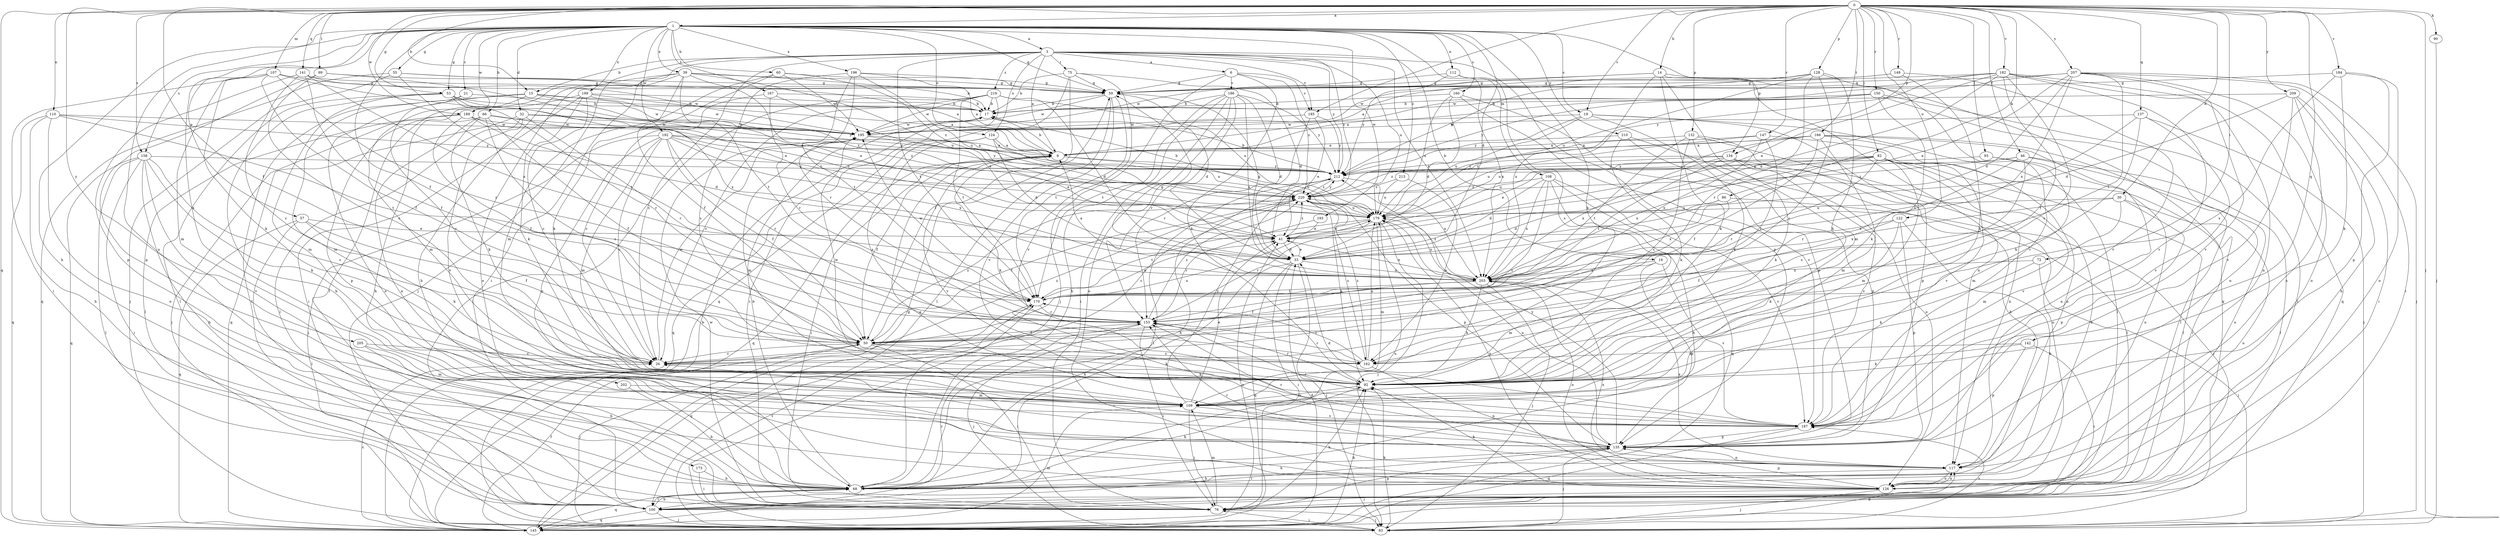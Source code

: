 strict digraph  {
0;
1;
3;
6;
9;
14;
15;
16;
17;
19;
21;
26;
30;
32;
33;
39;
41;
46;
50;
53;
55;
57;
59;
60;
66;
68;
72;
75;
76;
82;
83;
86;
90;
92;
93;
99;
100;
107;
108;
109;
110;
112;
117;
122;
124;
126;
128;
132;
134;
135;
137;
141;
142;
145;
147;
149;
150;
153;
158;
160;
162;
166;
167;
170;
173;
179;
182;
184;
185;
186;
187;
189;
192;
193;
195;
196;
199;
202;
203;
205;
207;
209;
210;
212;
213;
219;
220;
0 -> 1  [label=a];
0 -> 14  [label=b];
0 -> 15  [label=b];
0 -> 19  [label=c];
0 -> 30  [label=d];
0 -> 46  [label=f];
0 -> 50  [label=f];
0 -> 53  [label=g];
0 -> 72  [label=i];
0 -> 82  [label=j];
0 -> 83  [label=j];
0 -> 86  [label=k];
0 -> 90  [label=k];
0 -> 93  [label=l];
0 -> 99  [label=l];
0 -> 107  [label=m];
0 -> 110  [label=n];
0 -> 122  [label=o];
0 -> 128  [label=p];
0 -> 132  [label=p];
0 -> 134  [label=p];
0 -> 137  [label=q];
0 -> 141  [label=q];
0 -> 142  [label=q];
0 -> 145  [label=q];
0 -> 147  [label=r];
0 -> 149  [label=r];
0 -> 150  [label=r];
0 -> 158  [label=s];
0 -> 166  [label=t];
0 -> 182  [label=v];
0 -> 184  [label=v];
0 -> 185  [label=v];
0 -> 189  [label=w];
0 -> 205  [label=y];
0 -> 207  [label=y];
0 -> 209  [label=y];
1 -> 3  [label=a];
1 -> 19  [label=c];
1 -> 21  [label=c];
1 -> 32  [label=d];
1 -> 33  [label=d];
1 -> 39  [label=e];
1 -> 50  [label=f];
1 -> 53  [label=g];
1 -> 55  [label=g];
1 -> 57  [label=g];
1 -> 59  [label=g];
1 -> 60  [label=h];
1 -> 66  [label=h];
1 -> 68  [label=h];
1 -> 92  [label=k];
1 -> 108  [label=m];
1 -> 112  [label=n];
1 -> 124  [label=o];
1 -> 134  [label=p];
1 -> 158  [label=s];
1 -> 160  [label=s];
1 -> 167  [label=t];
1 -> 173  [label=u];
1 -> 189  [label=w];
1 -> 192  [label=w];
1 -> 193  [label=w];
1 -> 196  [label=x];
1 -> 199  [label=x];
1 -> 202  [label=x];
1 -> 210  [label=y];
1 -> 213  [label=z];
3 -> 6  [label=a];
3 -> 9  [label=a];
3 -> 15  [label=b];
3 -> 16  [label=b];
3 -> 26  [label=c];
3 -> 75  [label=i];
3 -> 76  [label=i];
3 -> 83  [label=j];
3 -> 124  [label=o];
3 -> 135  [label=p];
3 -> 170  [label=t];
3 -> 179  [label=u];
3 -> 185  [label=v];
3 -> 203  [label=x];
3 -> 212  [label=y];
3 -> 219  [label=z];
3 -> 220  [label=z];
6 -> 59  [label=g];
6 -> 83  [label=j];
6 -> 92  [label=k];
6 -> 185  [label=v];
6 -> 186  [label=v];
6 -> 220  [label=z];
9 -> 17  [label=b];
9 -> 50  [label=f];
9 -> 76  [label=i];
9 -> 92  [label=k];
9 -> 145  [label=q];
9 -> 179  [label=u];
9 -> 187  [label=v];
9 -> 212  [label=y];
14 -> 59  [label=g];
14 -> 92  [label=k];
14 -> 109  [label=m];
14 -> 117  [label=n];
14 -> 145  [label=q];
14 -> 195  [label=w];
14 -> 203  [label=x];
15 -> 17  [label=b];
15 -> 100  [label=l];
15 -> 109  [label=m];
15 -> 126  [label=o];
15 -> 195  [label=w];
15 -> 220  [label=z];
16 -> 109  [label=m];
16 -> 135  [label=p];
16 -> 187  [label=v];
16 -> 203  [label=x];
17 -> 195  [label=w];
19 -> 92  [label=k];
19 -> 100  [label=l];
19 -> 135  [label=p];
19 -> 179  [label=u];
19 -> 195  [label=w];
19 -> 212  [label=y];
21 -> 17  [label=b];
21 -> 26  [label=c];
21 -> 109  [label=m];
26 -> 92  [label=k];
26 -> 195  [label=w];
26 -> 220  [label=z];
30 -> 109  [label=m];
30 -> 126  [label=o];
30 -> 135  [label=p];
30 -> 179  [label=u];
30 -> 203  [label=x];
32 -> 100  [label=l];
32 -> 145  [label=q];
32 -> 153  [label=r];
32 -> 187  [label=v];
32 -> 195  [label=w];
32 -> 212  [label=y];
33 -> 41  [label=e];
33 -> 59  [label=g];
33 -> 68  [label=h];
33 -> 76  [label=i];
33 -> 83  [label=j];
33 -> 145  [label=q];
33 -> 203  [label=x];
39 -> 17  [label=b];
39 -> 41  [label=e];
39 -> 50  [label=f];
39 -> 59  [label=g];
39 -> 68  [label=h];
39 -> 100  [label=l];
39 -> 126  [label=o];
39 -> 170  [label=t];
39 -> 179  [label=u];
41 -> 33  [label=d];
41 -> 203  [label=x];
41 -> 220  [label=z];
46 -> 100  [label=l];
46 -> 126  [label=o];
46 -> 153  [label=r];
46 -> 162  [label=s];
46 -> 212  [label=y];
46 -> 220  [label=z];
50 -> 26  [label=c];
50 -> 76  [label=i];
50 -> 83  [label=j];
50 -> 92  [label=k];
50 -> 162  [label=s];
50 -> 179  [label=u];
50 -> 220  [label=z];
53 -> 17  [label=b];
53 -> 68  [label=h];
53 -> 100  [label=l];
53 -> 109  [label=m];
53 -> 153  [label=r];
53 -> 203  [label=x];
53 -> 212  [label=y];
55 -> 9  [label=a];
55 -> 59  [label=g];
55 -> 83  [label=j];
55 -> 145  [label=q];
55 -> 170  [label=t];
57 -> 41  [label=e];
57 -> 50  [label=f];
57 -> 92  [label=k];
57 -> 100  [label=l];
57 -> 145  [label=q];
59 -> 17  [label=b];
59 -> 33  [label=d];
59 -> 100  [label=l];
59 -> 170  [label=t];
59 -> 187  [label=v];
59 -> 195  [label=w];
60 -> 59  [label=g];
60 -> 92  [label=k];
60 -> 109  [label=m];
60 -> 195  [label=w];
60 -> 220  [label=z];
66 -> 50  [label=f];
66 -> 83  [label=j];
66 -> 92  [label=k];
66 -> 117  [label=n];
66 -> 162  [label=s];
66 -> 195  [label=w];
66 -> 220  [label=z];
68 -> 17  [label=b];
68 -> 92  [label=k];
68 -> 100  [label=l];
68 -> 145  [label=q];
68 -> 170  [label=t];
68 -> 179  [label=u];
72 -> 83  [label=j];
72 -> 92  [label=k];
72 -> 203  [label=x];
75 -> 17  [label=b];
75 -> 33  [label=d];
75 -> 50  [label=f];
75 -> 59  [label=g];
75 -> 145  [label=q];
75 -> 187  [label=v];
76 -> 83  [label=j];
76 -> 92  [label=k];
76 -> 109  [label=m];
76 -> 135  [label=p];
76 -> 195  [label=w];
82 -> 41  [label=e];
82 -> 68  [label=h];
82 -> 76  [label=i];
82 -> 100  [label=l];
82 -> 109  [label=m];
82 -> 153  [label=r];
82 -> 179  [label=u];
82 -> 187  [label=v];
82 -> 203  [label=x];
82 -> 212  [label=y];
83 -> 17  [label=b];
83 -> 76  [label=i];
83 -> 92  [label=k];
83 -> 117  [label=n];
83 -> 170  [label=t];
83 -> 187  [label=v];
86 -> 33  [label=d];
86 -> 76  [label=i];
86 -> 179  [label=u];
86 -> 203  [label=x];
90 -> 83  [label=j];
92 -> 109  [label=m];
92 -> 153  [label=r];
92 -> 195  [label=w];
93 -> 109  [label=m];
93 -> 126  [label=o];
93 -> 212  [label=y];
99 -> 26  [label=c];
99 -> 59  [label=g];
99 -> 135  [label=p];
99 -> 179  [label=u];
100 -> 68  [label=h];
100 -> 83  [label=j];
100 -> 145  [label=q];
107 -> 41  [label=e];
107 -> 50  [label=f];
107 -> 59  [label=g];
107 -> 76  [label=i];
107 -> 92  [label=k];
107 -> 109  [label=m];
107 -> 153  [label=r];
108 -> 26  [label=c];
108 -> 33  [label=d];
108 -> 68  [label=h];
108 -> 145  [label=q];
108 -> 187  [label=v];
108 -> 203  [label=x];
108 -> 220  [label=z];
109 -> 41  [label=e];
109 -> 76  [label=i];
109 -> 187  [label=v];
109 -> 212  [label=y];
110 -> 68  [label=h];
110 -> 126  [label=o];
110 -> 145  [label=q];
110 -> 170  [label=t];
110 -> 195  [label=w];
110 -> 212  [label=y];
112 -> 59  [label=g];
112 -> 162  [label=s];
112 -> 203  [label=x];
112 -> 212  [label=y];
117 -> 9  [label=a];
117 -> 68  [label=h];
117 -> 126  [label=o];
117 -> 153  [label=r];
117 -> 203  [label=x];
122 -> 41  [label=e];
122 -> 50  [label=f];
122 -> 68  [label=h];
122 -> 92  [label=k];
122 -> 135  [label=p];
124 -> 9  [label=a];
124 -> 33  [label=d];
124 -> 145  [label=q];
124 -> 162  [label=s];
124 -> 179  [label=u];
126 -> 76  [label=i];
126 -> 83  [label=j];
126 -> 92  [label=k];
126 -> 117  [label=n];
126 -> 135  [label=p];
126 -> 179  [label=u];
126 -> 203  [label=x];
128 -> 26  [label=c];
128 -> 59  [label=g];
128 -> 92  [label=k];
128 -> 153  [label=r];
128 -> 179  [label=u];
128 -> 187  [label=v];
128 -> 212  [label=y];
132 -> 9  [label=a];
132 -> 26  [label=c];
132 -> 68  [label=h];
132 -> 92  [label=k];
132 -> 117  [label=n];
132 -> 170  [label=t];
134 -> 100  [label=l];
134 -> 126  [label=o];
134 -> 170  [label=t];
134 -> 187  [label=v];
134 -> 203  [label=x];
134 -> 212  [label=y];
134 -> 220  [label=z];
135 -> 26  [label=c];
135 -> 68  [label=h];
135 -> 83  [label=j];
135 -> 100  [label=l];
135 -> 117  [label=n];
135 -> 153  [label=r];
135 -> 179  [label=u];
135 -> 212  [label=y];
137 -> 83  [label=j];
137 -> 92  [label=k];
137 -> 170  [label=t];
137 -> 187  [label=v];
137 -> 195  [label=w];
141 -> 26  [label=c];
141 -> 50  [label=f];
141 -> 59  [label=g];
141 -> 135  [label=p];
141 -> 195  [label=w];
141 -> 203  [label=x];
142 -> 76  [label=i];
142 -> 92  [label=k];
142 -> 135  [label=p];
142 -> 162  [label=s];
145 -> 26  [label=c];
145 -> 33  [label=d];
145 -> 41  [label=e];
145 -> 50  [label=f];
145 -> 59  [label=g];
145 -> 92  [label=k];
145 -> 109  [label=m];
145 -> 153  [label=r];
147 -> 9  [label=a];
147 -> 117  [label=n];
147 -> 153  [label=r];
147 -> 179  [label=u];
147 -> 203  [label=x];
149 -> 9  [label=a];
149 -> 59  [label=g];
149 -> 92  [label=k];
149 -> 187  [label=v];
150 -> 9  [label=a];
150 -> 17  [label=b];
150 -> 76  [label=i];
150 -> 92  [label=k];
150 -> 117  [label=n];
150 -> 212  [label=y];
153 -> 50  [label=f];
153 -> 76  [label=i];
153 -> 83  [label=j];
153 -> 220  [label=z];
158 -> 26  [label=c];
158 -> 68  [label=h];
158 -> 76  [label=i];
158 -> 92  [label=k];
158 -> 100  [label=l];
158 -> 145  [label=q];
158 -> 187  [label=v];
158 -> 212  [label=y];
160 -> 17  [label=b];
160 -> 33  [label=d];
160 -> 135  [label=p];
160 -> 179  [label=u];
160 -> 187  [label=v];
162 -> 117  [label=n];
162 -> 153  [label=r];
162 -> 170  [label=t];
162 -> 179  [label=u];
162 -> 220  [label=z];
166 -> 9  [label=a];
166 -> 50  [label=f];
166 -> 100  [label=l];
166 -> 109  [label=m];
166 -> 117  [label=n];
166 -> 179  [label=u];
166 -> 187  [label=v];
166 -> 220  [label=z];
167 -> 17  [label=b];
167 -> 26  [label=c];
167 -> 41  [label=e];
167 -> 153  [label=r];
170 -> 41  [label=e];
170 -> 145  [label=q];
170 -> 153  [label=r];
170 -> 195  [label=w];
173 -> 68  [label=h];
173 -> 76  [label=i];
179 -> 41  [label=e];
179 -> 83  [label=j];
179 -> 109  [label=m];
179 -> 153  [label=r];
179 -> 170  [label=t];
182 -> 33  [label=d];
182 -> 41  [label=e];
182 -> 50  [label=f];
182 -> 59  [label=g];
182 -> 117  [label=n];
182 -> 145  [label=q];
182 -> 162  [label=s];
182 -> 187  [label=v];
182 -> 195  [label=w];
182 -> 212  [label=y];
184 -> 59  [label=g];
184 -> 92  [label=k];
184 -> 126  [label=o];
184 -> 135  [label=p];
184 -> 162  [label=s];
185 -> 41  [label=e];
185 -> 153  [label=r];
185 -> 195  [label=w];
185 -> 212  [label=y];
186 -> 17  [label=b];
186 -> 33  [label=d];
186 -> 68  [label=h];
186 -> 76  [label=i];
186 -> 126  [label=o];
186 -> 153  [label=r];
186 -> 170  [label=t];
186 -> 203  [label=x];
186 -> 212  [label=y];
187 -> 33  [label=d];
187 -> 135  [label=p];
187 -> 145  [label=q];
187 -> 153  [label=r];
189 -> 33  [label=d];
189 -> 50  [label=f];
189 -> 100  [label=l];
189 -> 135  [label=p];
189 -> 179  [label=u];
189 -> 195  [label=w];
192 -> 9  [label=a];
192 -> 26  [label=c];
192 -> 50  [label=f];
192 -> 83  [label=j];
192 -> 109  [label=m];
192 -> 135  [label=p];
192 -> 153  [label=r];
192 -> 203  [label=x];
192 -> 212  [label=y];
192 -> 220  [label=z];
193 -> 41  [label=e];
193 -> 153  [label=r];
195 -> 9  [label=a];
195 -> 41  [label=e];
195 -> 109  [label=m];
196 -> 9  [label=a];
196 -> 59  [label=g];
196 -> 153  [label=r];
196 -> 162  [label=s];
196 -> 170  [label=t];
196 -> 179  [label=u];
199 -> 9  [label=a];
199 -> 17  [label=b];
199 -> 26  [label=c];
199 -> 68  [label=h];
199 -> 76  [label=i];
199 -> 92  [label=k];
199 -> 195  [label=w];
202 -> 68  [label=h];
202 -> 109  [label=m];
203 -> 9  [label=a];
203 -> 50  [label=f];
203 -> 59  [label=g];
203 -> 83  [label=j];
203 -> 92  [label=k];
203 -> 126  [label=o];
203 -> 170  [label=t];
203 -> 179  [label=u];
203 -> 220  [label=z];
205 -> 26  [label=c];
205 -> 68  [label=h];
205 -> 109  [label=m];
207 -> 33  [label=d];
207 -> 41  [label=e];
207 -> 59  [label=g];
207 -> 76  [label=i];
207 -> 83  [label=j];
207 -> 126  [label=o];
207 -> 170  [label=t];
207 -> 187  [label=v];
207 -> 195  [label=w];
207 -> 203  [label=x];
209 -> 17  [label=b];
209 -> 33  [label=d];
209 -> 68  [label=h];
209 -> 76  [label=i];
209 -> 117  [label=n];
209 -> 187  [label=v];
210 -> 9  [label=a];
210 -> 92  [label=k];
210 -> 126  [label=o];
210 -> 135  [label=p];
212 -> 17  [label=b];
212 -> 68  [label=h];
212 -> 100  [label=l];
212 -> 203  [label=x];
212 -> 220  [label=z];
213 -> 162  [label=s];
213 -> 179  [label=u];
213 -> 220  [label=z];
219 -> 17  [label=b];
219 -> 26  [label=c];
219 -> 33  [label=d];
219 -> 76  [label=i];
219 -> 100  [label=l];
219 -> 170  [label=t];
219 -> 179  [label=u];
219 -> 195  [label=w];
220 -> 17  [label=b];
220 -> 26  [label=c];
220 -> 50  [label=f];
220 -> 92  [label=k];
220 -> 135  [label=p];
220 -> 162  [label=s];
220 -> 179  [label=u];
220 -> 212  [label=y];
}
